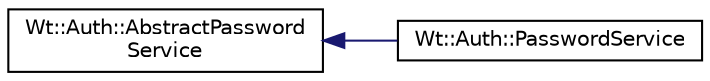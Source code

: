 digraph "Graphical Class Hierarchy"
{
 // LATEX_PDF_SIZE
  edge [fontname="Helvetica",fontsize="10",labelfontname="Helvetica",labelfontsize="10"];
  node [fontname="Helvetica",fontsize="10",shape=record];
  rankdir="LR";
  Node0 [label="Wt::Auth::AbstractPassword\lService",height=0.2,width=0.4,color="black", fillcolor="white", style="filled",URL="$classWt_1_1Auth_1_1AbstractPasswordService.html",tooltip="Abstract password authentication service."];
  Node0 -> Node1 [dir="back",color="midnightblue",fontsize="10",style="solid",fontname="Helvetica"];
  Node1 [label="Wt::Auth::PasswordService",height=0.2,width=0.4,color="black", fillcolor="white", style="filled",URL="$classWt_1_1Auth_1_1PasswordService.html",tooltip="Password authentication service."];
}
